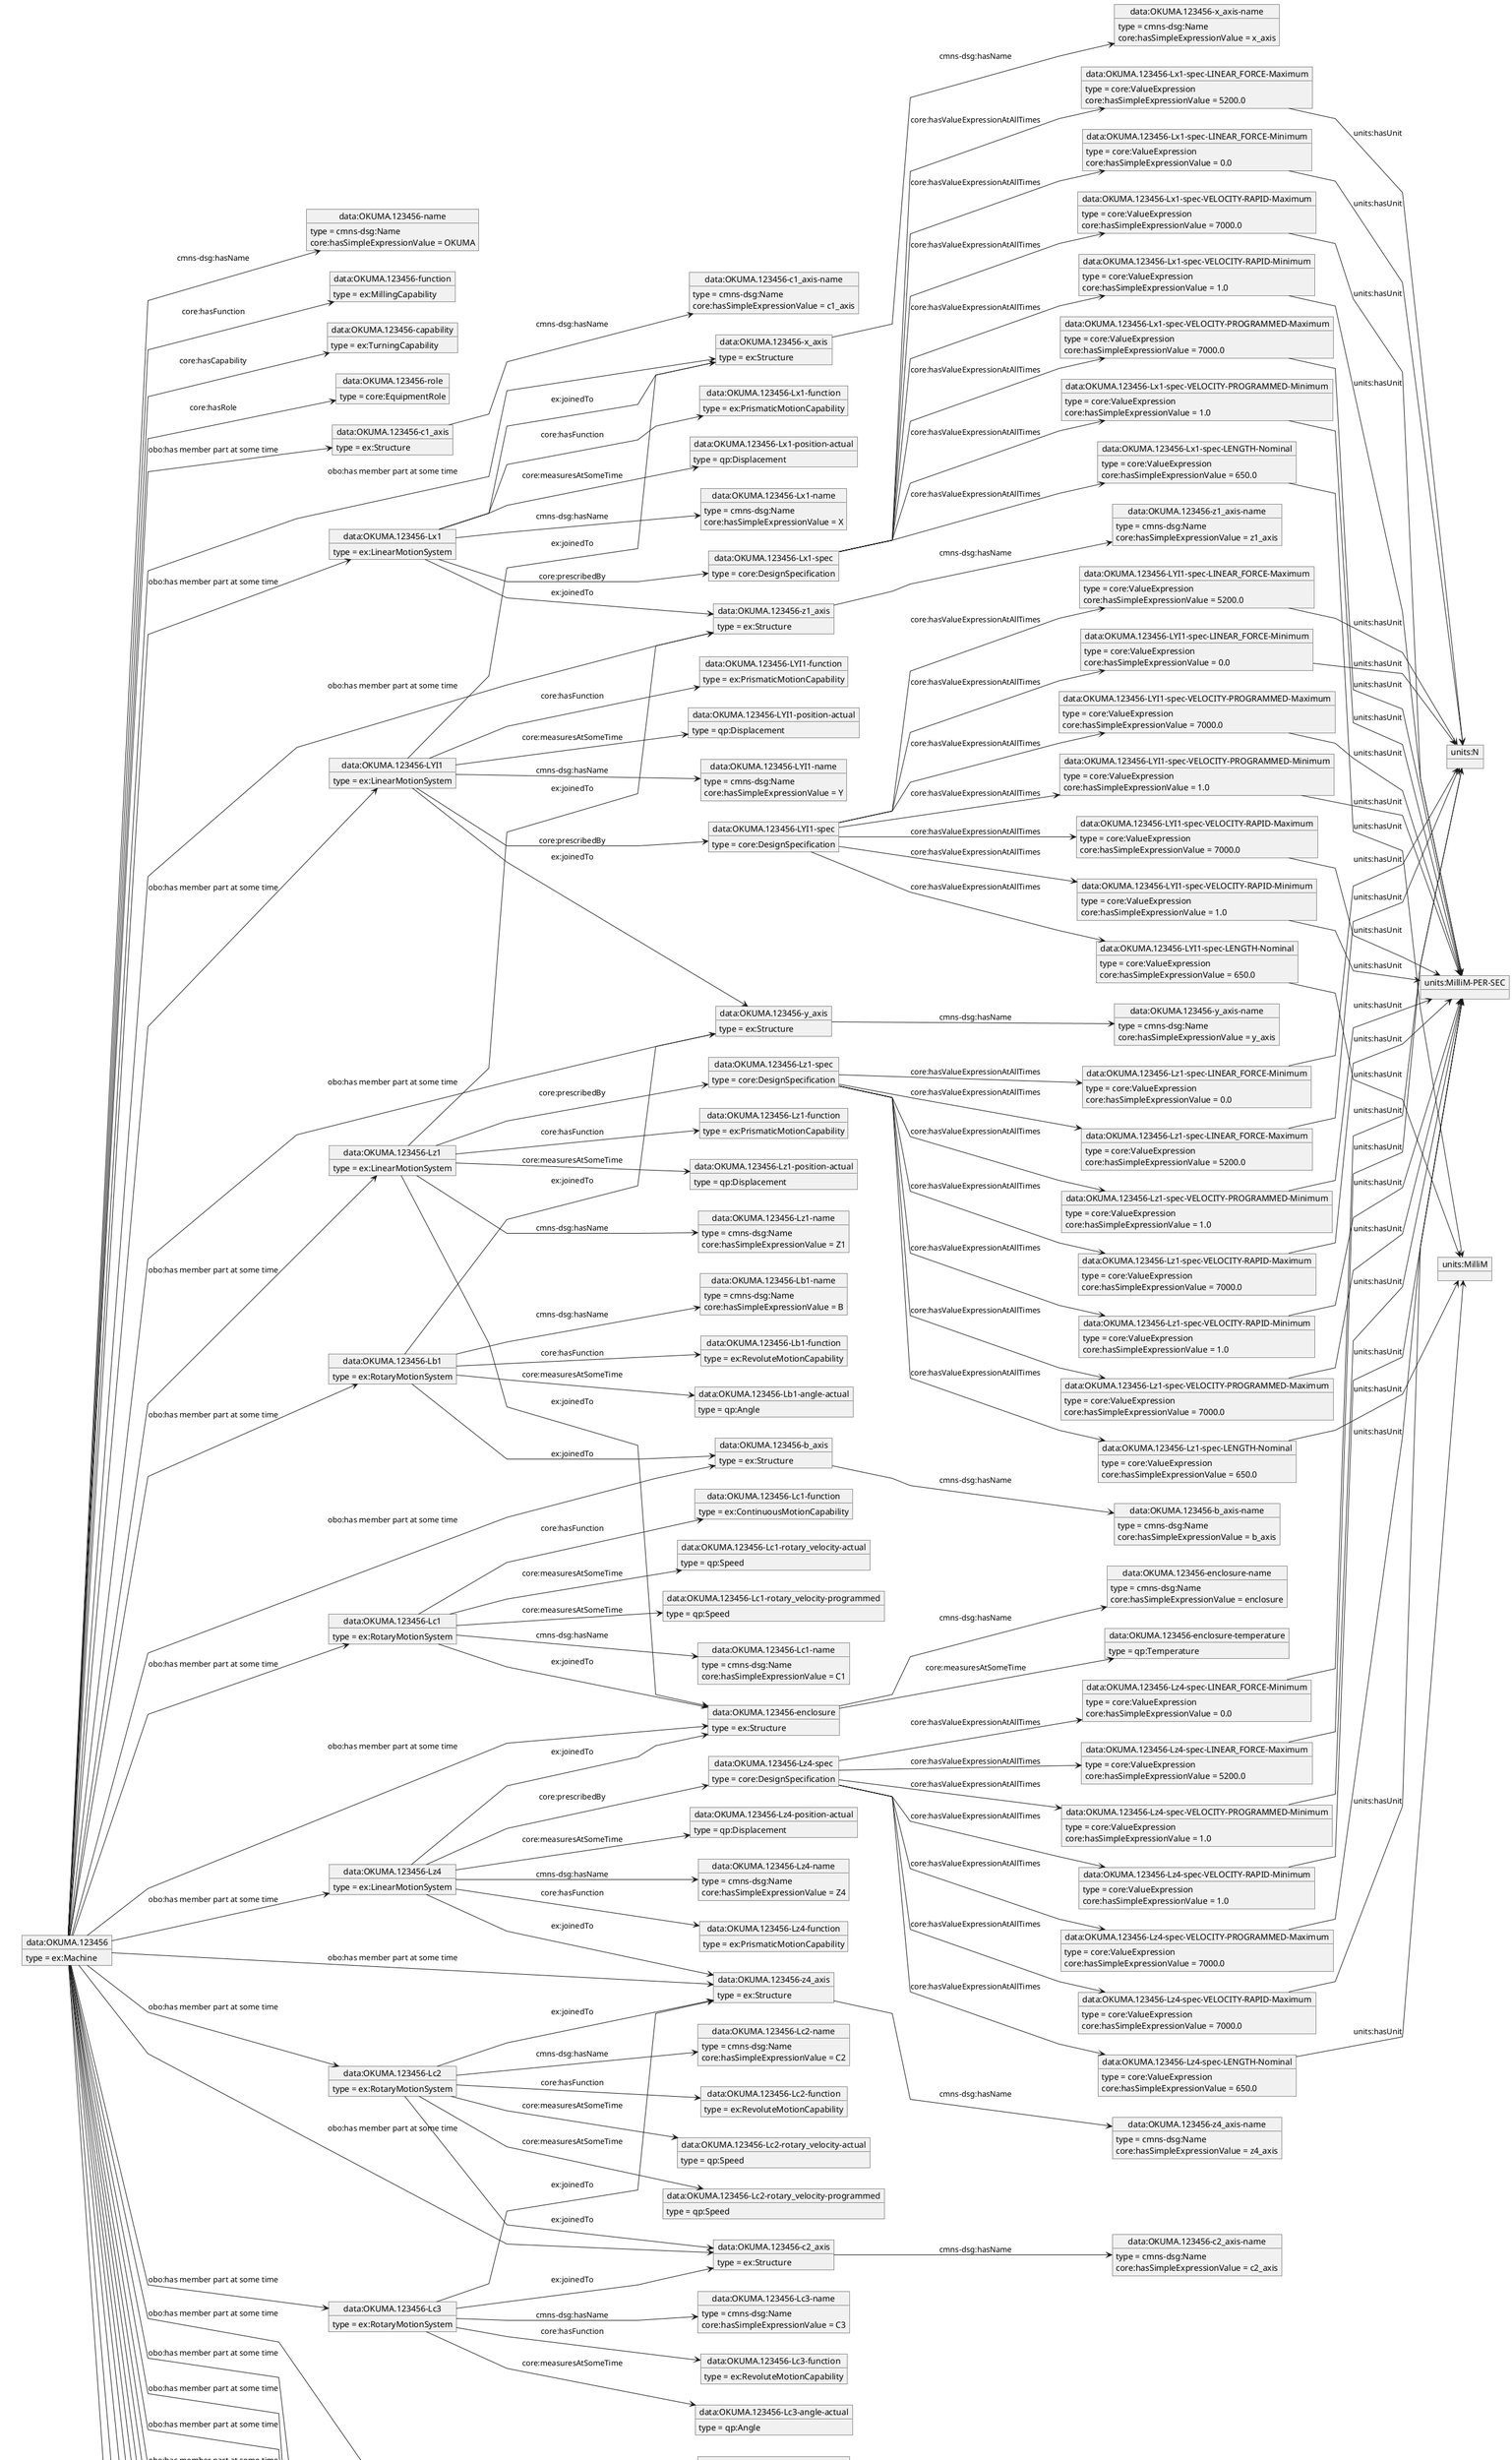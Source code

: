 @startuml
skinparam linetype polyline
left to right direction
object "data:" as o1 {
 type = owl:Ontology
 }
object "ex:" as o2 
object "data:OKUMA.123456" as o3 {
 type = ex:Machine
 }
object "data:OKUMA.123456-name" as o4 {
 type = cmns-dsg:Name
 }
object "data:OKUMA.123456-function" as o5 {
 type = ex:MillingCapability
 }
object "data:OKUMA.123456-capability" as o6 {
 type = ex:TurningCapability
 }
object "data:OKUMA.123456-role" as o7 {
 type = core:EquipmentRole
 }
object "data:OKUMA.123456-x_axis" as o8 {
 type = ex:Structure
 }
object "data:OKUMA.123456-y_axis" as o9 {
 type = ex:Structure
 }
object "data:OKUMA.123456-z1_axis" as o10 {
 type = ex:Structure
 }
object "data:OKUMA.123456-z4_axis" as o11 {
 type = ex:Structure
 }
object "data:OKUMA.123456-b_axis" as o12 {
 type = ex:Structure
 }
object "data:OKUMA.123456-c1_axis" as o13 {
 type = ex:Structure
 }
object "data:OKUMA.123456-c2_axis" as o14 {
 type = ex:Structure
 }
object "data:OKUMA.123456-Lx1" as o15 {
 type = ex:LinearMotionSystem
 }
object "data:OKUMA.123456-LYI1" as o16 {
 type = ex:LinearMotionSystem
 }
object "data:OKUMA.123456-Lz1" as o17 {
 type = ex:LinearMotionSystem
 }
object "data:OKUMA.123456-Lb1" as o18 {
 type = ex:RotaryMotionSystem
 }
object "data:OKUMA.123456-Lc1" as o19 {
 type = ex:RotaryMotionSystem
 }
object "data:OKUMA.123456-Lz4" as o20 {
 type = ex:LinearMotionSystem
 }
object "data:OKUMA.123456-Lc2" as o21 {
 type = ex:RotaryMotionSystem
 }
object "data:OKUMA.123456-Lc3" as o22 {
 type = ex:RotaryMotionSystem
 }
object "data:OKUMA.123456-Lc6" as o23 {
 type = ex:RotaryMotionSystem
 }
object "data:OKUMA.123456-Lct1" as o24 {
 type = ex:ControlSystem
 }
object "data:OKUMA.123456-LCoolantSystem1" as o25 {
 type = obo:object
 }
object "data:OKUMA.123456-LElectricSystem1" as o26 {
 type = ex:ElectricalSystem
 }
object "data:OKUMA.123456-LHydraulicSystem1" as o27 {
 type = ex:HydraulicSystem
 }
object "data:OKUMA.123456-LLubricationSystem1" as o28 {
 type = ex:LubricationSystem
 }
object "data:OKUMA.123456-LPneumaticSystem1" as o29 {
 type = ex:PneumaticSystem
 }
object "data:OKUMA.123456-LLoaderSystem1" as o30 {
 type = obo:object
 }
object "data:OKUMA.123456-LWasteDisposalSystem1" as o31 {
 type = obo:object
 }
object "data:OKUMA.123456-LToolingDeliverySystem1" as o32 {
 type = obo:object
 }
object "data:OKUMA.123456-LBarFeederSystem1" as o33 {
 type = obo:object
 }
object "data:OKUMA.123456-personnel" as o34 {
 type = core:Person
 }
object "data:OKUMA.123456-enclosure" as o35 {
 type = ex:Structure
 }
object "data:OKUMA.123456-x_axis-name" as o36 {
 type = cmns-dsg:Name
 }
object "data:OKUMA.123456-y_axis-name" as o37 {
 type = cmns-dsg:Name
 }
object "data:OKUMA.123456-z1_axis-name" as o38 {
 type = cmns-dsg:Name
 }
object "data:OKUMA.123456-z4_axis-name" as o39 {
 type = cmns-dsg:Name
 }
object "data:OKUMA.123456-b_axis-name" as o40 {
 type = cmns-dsg:Name
 }
object "data:OKUMA.123456-c1_axis-name" as o41 {
 type = cmns-dsg:Name
 }
object "data:OKUMA.123456-c2_axis-name" as o42 {
 type = cmns-dsg:Name
 }
object "data:OKUMA.123456-Lx1-name" as o43 {
 type = cmns-dsg:Name
 }
object "data:OKUMA.123456-Lx1-spec" as o44 {
 type = core:DesignSpecification
 }
object "data:OKUMA.123456-Lx1-function" as o45 {
 type = ex:PrismaticMotionCapability
 }
object "data:OKUMA.123456-Lx1-position-actual" as o46 {
 type = qp:Displacement
 }
object "data:OKUMA.123456-Lx1-spec-LENGTH-Nominal" as o47 {
 type = core:ValueExpression
 }
object "data:OKUMA.123456-Lx1-spec-LINEAR_FORCE-Maximum" as o48 {
 type = core:ValueExpression
 }
object "data:OKUMA.123456-Lx1-spec-LINEAR_FORCE-Minimum" as o49 {
 type = core:ValueExpression
 }
object "data:OKUMA.123456-Lx1-spec-VELOCITY-RAPID-Maximum" as o50 {
 type = core:ValueExpression
 }
object "data:OKUMA.123456-Lx1-spec-VELOCITY-RAPID-Minimum" as o51 {
 type = core:ValueExpression
 }
object "data:OKUMA.123456-Lx1-spec-VELOCITY-PROGRAMMED-Maximum" as o52 {
 type = core:ValueExpression
 }
object "data:OKUMA.123456-Lx1-spec-VELOCITY-PROGRAMMED-Minimum" as o53 {
 type = core:ValueExpression
 }
object "units:MilliM" as o54 
object "units:N" as o55 
object "units:MilliM-PER-SEC" as o56 
object "data:OKUMA.123456-LYI1-name" as o57 {
 type = cmns-dsg:Name
 }
object "data:OKUMA.123456-LYI1-spec" as o58 {
 type = core:DesignSpecification
 }
object "data:OKUMA.123456-LYI1-function" as o59 {
 type = ex:PrismaticMotionCapability
 }
object "data:OKUMA.123456-LYI1-position-actual" as o60 {
 type = qp:Displacement
 }
object "data:OKUMA.123456-LYI1-spec-LENGTH-Nominal" as o61 {
 type = core:ValueExpression
 }
object "data:OKUMA.123456-LYI1-spec-LINEAR_FORCE-Maximum" as o62 {
 type = core:ValueExpression
 }
object "data:OKUMA.123456-LYI1-spec-LINEAR_FORCE-Minimum" as o63 {
 type = core:ValueExpression
 }
object "data:OKUMA.123456-LYI1-spec-VELOCITY-RAPID-Maximum" as o64 {
 type = core:ValueExpression
 }
object "data:OKUMA.123456-LYI1-spec-VELOCITY-RAPID-Minimum" as o65 {
 type = core:ValueExpression
 }
object "data:OKUMA.123456-LYI1-spec-VELOCITY-PROGRAMMED-Maximum" as o66 {
 type = core:ValueExpression
 }
object "data:OKUMA.123456-LYI1-spec-VELOCITY-PROGRAMMED-Minimum" as o67 {
 type = core:ValueExpression
 }
object "data:OKUMA.123456-Lz1-name" as o68 {
 type = cmns-dsg:Name
 }
object "data:OKUMA.123456-Lz1-spec" as o69 {
 type = core:DesignSpecification
 }
object "data:OKUMA.123456-Lz1-function" as o70 {
 type = ex:PrismaticMotionCapability
 }
object "data:OKUMA.123456-Lz1-position-actual" as o71 {
 type = qp:Displacement
 }
object "data:OKUMA.123456-Lz1-spec-LENGTH-Nominal" as o72 {
 type = core:ValueExpression
 }
object "data:OKUMA.123456-Lz1-spec-LINEAR_FORCE-Maximum" as o73 {
 type = core:ValueExpression
 }
object "data:OKUMA.123456-Lz1-spec-LINEAR_FORCE-Minimum" as o74 {
 type = core:ValueExpression
 }
object "data:OKUMA.123456-Lz1-spec-VELOCITY-RAPID-Maximum" as o75 {
 type = core:ValueExpression
 }
object "data:OKUMA.123456-Lz1-spec-VELOCITY-RAPID-Minimum" as o76 {
 type = core:ValueExpression
 }
object "data:OKUMA.123456-Lz1-spec-VELOCITY-PROGRAMMED-Maximum" as o77 {
 type = core:ValueExpression
 }
object "data:OKUMA.123456-Lz1-spec-VELOCITY-PROGRAMMED-Minimum" as o78 {
 type = core:ValueExpression
 }
object "data:OKUMA.123456-Lb1-name" as o79 {
 type = cmns-dsg:Name
 }
object "data:OKUMA.123456-Lb1-function" as o80 {
 type = ex:RevoluteMotionCapability
 }
object "data:OKUMA.123456-Lb1-angle-actual" as o81 {
 type = qp:Angle
 }
object "data:OKUMA.123456-Lc1-name" as o82 {
 type = cmns-dsg:Name
 }
object "data:OKUMA.123456-Lc1-function" as o83 {
 type = ex:ContinuousMotionCapability
 }
object "data:OKUMA.123456-Lc1-rotary_velocity-actual" as o84 {
 type = qp:Speed
 }
object "data:OKUMA.123456-Lc1-rotary_velocity-programmed" as o85 {
 type = qp:Speed
 }
object "data:OKUMA.123456-Lz4-name" as o86 {
 type = cmns-dsg:Name
 }
object "data:OKUMA.123456-Lz4-spec" as o87 {
 type = core:DesignSpecification
 }
object "data:OKUMA.123456-Lz4-function" as o88 {
 type = ex:PrismaticMotionCapability
 }
object "data:OKUMA.123456-Lz4-position-actual" as o89 {
 type = qp:Displacement
 }
object "data:OKUMA.123456-Lz4-spec-LENGTH-Nominal" as o90 {
 type = core:ValueExpression
 }
object "data:OKUMA.123456-Lz4-spec-LINEAR_FORCE-Maximum" as o91 {
 type = core:ValueExpression
 }
object "data:OKUMA.123456-Lz4-spec-LINEAR_FORCE-Minimum" as o92 {
 type = core:ValueExpression
 }
object "data:OKUMA.123456-Lz4-spec-VELOCITY-RAPID-Maximum" as o93 {
 type = core:ValueExpression
 }
object "data:OKUMA.123456-Lz4-spec-VELOCITY-RAPID-Minimum" as o94 {
 type = core:ValueExpression
 }
object "data:OKUMA.123456-Lz4-spec-VELOCITY-PROGRAMMED-Maximum" as o95 {
 type = core:ValueExpression
 }
object "data:OKUMA.123456-Lz4-spec-VELOCITY-PROGRAMMED-Minimum" as o96 {
 type = core:ValueExpression
 }
object "data:OKUMA.123456-Lc2-name" as o97 {
 type = cmns-dsg:Name
 }
object "data:OKUMA.123456-Lc2-function" as o98 {
 type = ex:RevoluteMotionCapability
 }
object "data:OKUMA.123456-Lc2-rotary_velocity-actual" as o99 {
 type = qp:Speed
 }
object "data:OKUMA.123456-Lc2-rotary_velocity-programmed" as o100 {
 type = qp:Speed
 }
object "data:OKUMA.123456-Lc3-name" as o101 {
 type = cmns-dsg:Name
 }
object "data:OKUMA.123456-Lc3-function" as o102 {
 type = ex:RevoluteMotionCapability
 }
object "data:OKUMA.123456-Lc3-angle-actual" as o103 {
 type = qp:Angle
 }
object "data:OKUMA.123456-Lc6-name" as o104 {
 type = cmns-dsg:Name
 }
object "data:OKUMA.123456-Lc6-rotary_velocity-actual" as o105 {
 type = qp:Speed
 }
object "data:OKUMA.123456-Lc6-rotary_velocity-programmed" as o106 {
 type = qp:Speed
 }
object "data:OKUMA.123456-Lct1-name" as o107 {
 type = cmns-dsg:Name
 }
object "data:OKUMA.123456-Lct1-Lp1" as o108 {
 type = ex:ControlSystemPath
 }
object "data:OKUMA.123456-Lct1-Lp1-name" as o109 {
 type = cmns-dsg:Name
 }
object "data:OKUMA.123456-LCoolantSystem1-name" as o110 {
 type = cmns-dsg:Name
 }
object "data:OKUMA.123456-LElectricSystem1-name" as o111 {
 type = cmns-dsg:Name
 }
object "data:OKUMA.123456-LHydraulicSystem1-name" as o112 {
 type = cmns-dsg:Name
 }
object "data:OKUMA.123456-LLubricationSystem1-name" as o113 {
 type = cmns-dsg:Name
 }
object "data:OKUMA.123456-LPneumaticSystem1-name" as o114 {
 type = cmns-dsg:Name
 }
object "data:OKUMA.123456-LLoaderSystem1-name" as o115 {
 type = cmns-dsg:Name
 }
object "data:OKUMA.123456-LWasteDisposalSystem1-name" as o116 {
 type = cmns-dsg:Name
 }
object "data:OKUMA.123456-LToolingDeliverySystem1-name" as o117 {
 type = cmns-dsg:Name
 }
object "data:OKUMA.123456-LBarFeederSystem1-name" as o118 {
 type = cmns-dsg:Name
 }
object "data:OKUMA.123456-personnel-name" as o119 {
 type = cmns-dsg:Name
 }
object "data:OKUMA.123456-enclosure-name" as o120 {
 type = cmns-dsg:Name
 }
object "data:OKUMA.123456-enclosure-temperature" as o121 {
 type = qp:Temperature
 }
o1 : rdfs:label = Machine Ontology
o1 --> o2 : owl:imports
o3 --> o4 : cmns-dsg:hasName
o3 --> o5 : core:hasFunction
o3 --> o6 : core:hasCapability
o3 --> o7 : core:hasRole
o3 --> o8 : obo:has member part at some time
o3 --> o9 : obo:has member part at some time
o3 --> o10 : obo:has member part at some time
o3 --> o11 : obo:has member part at some time
o3 --> o12 : obo:has member part at some time
o3 --> o13 : obo:has member part at some time
o3 --> o14 : obo:has member part at some time
o3 --> o15 : obo:has member part at some time
o3 --> o16 : obo:has member part at some time
o3 --> o17 : obo:has member part at some time
o3 --> o18 : obo:has member part at some time
o3 --> o19 : obo:has member part at some time
o3 --> o20 : obo:has member part at some time
o3 --> o21 : obo:has member part at some time
o3 --> o22 : obo:has member part at some time
o3 --> o23 : obo:has member part at some time
o3 --> o24 : obo:has member part at some time
o3 --> o25 : obo:has member part at some time
o3 --> o26 : obo:has member part at some time
o3 --> o27 : obo:has member part at some time
o3 --> o28 : obo:has member part at some time
o3 --> o29 : obo:has member part at some time
o3 --> o30 : obo:has member part at some time
o3 --> o31 : obo:has member part at some time
o3 --> o32 : obo:has member part at some time
o3 --> o33 : obo:has member part at some time
o3 --> o34 : obo:has member part at some time
o3 --> o35 : obo:has member part at some time
o4 : core:hasSimpleExpressionValue = OKUMA
o8 --> o36 : cmns-dsg:hasName
o36 : core:hasSimpleExpressionValue = x_axis
o9 --> o37 : cmns-dsg:hasName
o37 : core:hasSimpleExpressionValue = y_axis
o10 --> o38 : cmns-dsg:hasName
o38 : core:hasSimpleExpressionValue = z1_axis
o11 --> o39 : cmns-dsg:hasName
o39 : core:hasSimpleExpressionValue = z4_axis
o12 --> o40 : cmns-dsg:hasName
o40 : core:hasSimpleExpressionValue = b_axis
o13 --> o41 : cmns-dsg:hasName
o41 : core:hasSimpleExpressionValue = c1_axis
o14 --> o42 : cmns-dsg:hasName
o42 : core:hasSimpleExpressionValue = c2_axis
o15 --> o43 : cmns-dsg:hasName
o15 --> o44 : core:prescribedBy
o15 --> o10 : ex:joinedTo
o15 --> o8 : ex:joinedTo
o15 --> o45 : core:hasFunction
o15 --> o46 : core:measuresAtSomeTime
o43 : core:hasSimpleExpressionValue = X
o44 --> o47 : core:hasValueExpressionAtAllTimes
o44 --> o48 : core:hasValueExpressionAtAllTimes
o44 --> o49 : core:hasValueExpressionAtAllTimes
o44 --> o50 : core:hasValueExpressionAtAllTimes
o44 --> o51 : core:hasValueExpressionAtAllTimes
o44 --> o52 : core:hasValueExpressionAtAllTimes
o44 --> o53 : core:hasValueExpressionAtAllTimes
o47 : core:hasSimpleExpressionValue = 650.0
o47 --> o54 : units:hasUnit
o48 : core:hasSimpleExpressionValue = 5200.0
o48 --> o55 : units:hasUnit
o49 : core:hasSimpleExpressionValue = 0.0
o49 --> o55 : units:hasUnit
o50 : core:hasSimpleExpressionValue = 7000.0
o50 --> o56 : units:hasUnit
o51 : core:hasSimpleExpressionValue = 1.0
o51 --> o56 : units:hasUnit
o52 : core:hasSimpleExpressionValue = 7000.0
o52 --> o56 : units:hasUnit
o53 : core:hasSimpleExpressionValue = 1.0
o53 --> o56 : units:hasUnit
o16 --> o57 : cmns-dsg:hasName
o16 --> o58 : core:prescribedBy
o16 --> o8 : ex:joinedTo
o16 --> o9 : ex:joinedTo
o16 --> o59 : core:hasFunction
o16 --> o60 : core:measuresAtSomeTime
o57 : core:hasSimpleExpressionValue = Y
o58 --> o61 : core:hasValueExpressionAtAllTimes
o58 --> o62 : core:hasValueExpressionAtAllTimes
o58 --> o63 : core:hasValueExpressionAtAllTimes
o58 --> o64 : core:hasValueExpressionAtAllTimes
o58 --> o65 : core:hasValueExpressionAtAllTimes
o58 --> o66 : core:hasValueExpressionAtAllTimes
o58 --> o67 : core:hasValueExpressionAtAllTimes
o61 : core:hasSimpleExpressionValue = 650.0
o61 --> o54 : units:hasUnit
o62 : core:hasSimpleExpressionValue = 5200.0
o62 --> o55 : units:hasUnit
o63 : core:hasSimpleExpressionValue = 0.0
o63 --> o55 : units:hasUnit
o64 : core:hasSimpleExpressionValue = 7000.0
o64 --> o56 : units:hasUnit
o65 : core:hasSimpleExpressionValue = 1.0
o65 --> o56 : units:hasUnit
o66 : core:hasSimpleExpressionValue = 7000.0
o66 --> o56 : units:hasUnit
o67 : core:hasSimpleExpressionValue = 1.0
o67 --> o56 : units:hasUnit
o17 --> o68 : cmns-dsg:hasName
o17 --> o69 : core:prescribedBy
o17 --> o35 : ex:joinedTo
o17 --> o10 : ex:joinedTo
o17 --> o70 : core:hasFunction
o17 --> o71 : core:measuresAtSomeTime
o68 : core:hasSimpleExpressionValue = Z1
o69 --> o72 : core:hasValueExpressionAtAllTimes
o69 --> o73 : core:hasValueExpressionAtAllTimes
o69 --> o74 : core:hasValueExpressionAtAllTimes
o69 --> o75 : core:hasValueExpressionAtAllTimes
o69 --> o76 : core:hasValueExpressionAtAllTimes
o69 --> o77 : core:hasValueExpressionAtAllTimes
o69 --> o78 : core:hasValueExpressionAtAllTimes
o72 : core:hasSimpleExpressionValue = 650.0
o72 --> o54 : units:hasUnit
o73 : core:hasSimpleExpressionValue = 5200.0
o73 --> o55 : units:hasUnit
o74 : core:hasSimpleExpressionValue = 0.0
o74 --> o55 : units:hasUnit
o75 : core:hasSimpleExpressionValue = 7000.0
o75 --> o56 : units:hasUnit
o76 : core:hasSimpleExpressionValue = 1.0
o76 --> o56 : units:hasUnit
o77 : core:hasSimpleExpressionValue = 7000.0
o77 --> o56 : units:hasUnit
o78 : core:hasSimpleExpressionValue = 1.0
o78 --> o56 : units:hasUnit
o18 --> o79 : cmns-dsg:hasName
o18 --> o9 : ex:joinedTo
o18 --> o12 : ex:joinedTo
o18 --> o80 : core:hasFunction
o18 --> o81 : core:measuresAtSomeTime
o79 : core:hasSimpleExpressionValue = B
o19 --> o82 : cmns-dsg:hasName
o19 --> o35 : ex:joinedTo
o19 --> o83 : core:hasFunction
o19 --> o84 : core:measuresAtSomeTime
o19 --> o85 : core:measuresAtSomeTime
o82 : core:hasSimpleExpressionValue = C1
o20 --> o86 : cmns-dsg:hasName
o20 --> o87 : core:prescribedBy
o20 --> o35 : ex:joinedTo
o20 --> o11 : ex:joinedTo
o20 --> o88 : core:hasFunction
o20 --> o89 : core:measuresAtSomeTime
o86 : core:hasSimpleExpressionValue = Z4
o87 --> o90 : core:hasValueExpressionAtAllTimes
o87 --> o91 : core:hasValueExpressionAtAllTimes
o87 --> o92 : core:hasValueExpressionAtAllTimes
o87 --> o93 : core:hasValueExpressionAtAllTimes
o87 --> o94 : core:hasValueExpressionAtAllTimes
o87 --> o95 : core:hasValueExpressionAtAllTimes
o87 --> o96 : core:hasValueExpressionAtAllTimes
o90 : core:hasSimpleExpressionValue = 650.0
o90 --> o54 : units:hasUnit
o91 : core:hasSimpleExpressionValue = 5200.0
o91 --> o55 : units:hasUnit
o92 : core:hasSimpleExpressionValue = 0.0
o92 --> o55 : units:hasUnit
o93 : core:hasSimpleExpressionValue = 7000.0
o93 --> o56 : units:hasUnit
o94 : core:hasSimpleExpressionValue = 1.0
o94 --> o56 : units:hasUnit
o95 : core:hasSimpleExpressionValue = 7000.0
o95 --> o56 : units:hasUnit
o96 : core:hasSimpleExpressionValue = 1.0
o96 --> o56 : units:hasUnit
o21 --> o97 : cmns-dsg:hasName
o21 --> o11 : ex:joinedTo
o21 --> o14 : ex:joinedTo
o21 --> o98 : core:hasFunction
o21 --> o99 : core:measuresAtSomeTime
o21 --> o100 : core:measuresAtSomeTime
o97 : core:hasSimpleExpressionValue = C2
o22 --> o101 : cmns-dsg:hasName
o22 --> o11 : ex:joinedTo
o22 --> o14 : ex:joinedTo
o22 --> o102 : core:hasFunction
o22 --> o103 : core:measuresAtSomeTime
o101 : core:hasSimpleExpressionValue = C3
o23 --> o104 : cmns-dsg:hasName
o23 --> o105 : core:measuresAtSomeTime
o23 --> o106 : core:measuresAtSomeTime
o104 : core:hasSimpleExpressionValue = C6
o24 --> o107 : cmns-dsg:hasName
o24 --> o108 : obo:has member part at some time
o107 : core:hasSimpleExpressionValue = Controller
o108 --> o109 : cmns-dsg:hasName
o109 : core:hasSimpleExpressionValue = path
o25 --> o110 : cmns-dsg:hasName
o110 : core:hasSimpleExpressionValue = CoolantSystem1
o26 --> o111 : cmns-dsg:hasName
o111 : core:hasSimpleExpressionValue = ElectricSystem1
o27 --> o112 : cmns-dsg:hasName
o112 : core:hasSimpleExpressionValue = HydraulicSystem1
o28 --> o113 : cmns-dsg:hasName
o113 : core:hasSimpleExpressionValue = LubricationSystem1
o29 --> o114 : cmns-dsg:hasName
o114 : core:hasSimpleExpressionValue = PneumaticSystem1
o30 --> o115 : cmns-dsg:hasName
o115 : core:hasSimpleExpressionValue = LoaderSystem1
o31 --> o116 : cmns-dsg:hasName
o116 : core:hasSimpleExpressionValue = WasteDisposalSystem1
o32 --> o117 : cmns-dsg:hasName
o117 : core:hasSimpleExpressionValue = ToolingDeliverySystem1
o33 --> o118 : cmns-dsg:hasName
o118 : core:hasSimpleExpressionValue = BarFeederSystem1
o34 --> o119 : cmns-dsg:hasName
o119 : core:hasSimpleExpressionValue = personnel
o35 --> o120 : cmns-dsg:hasName
o35 --> o121 : core:measuresAtSomeTime
o120 : core:hasSimpleExpressionValue = enclosure
@enduml
